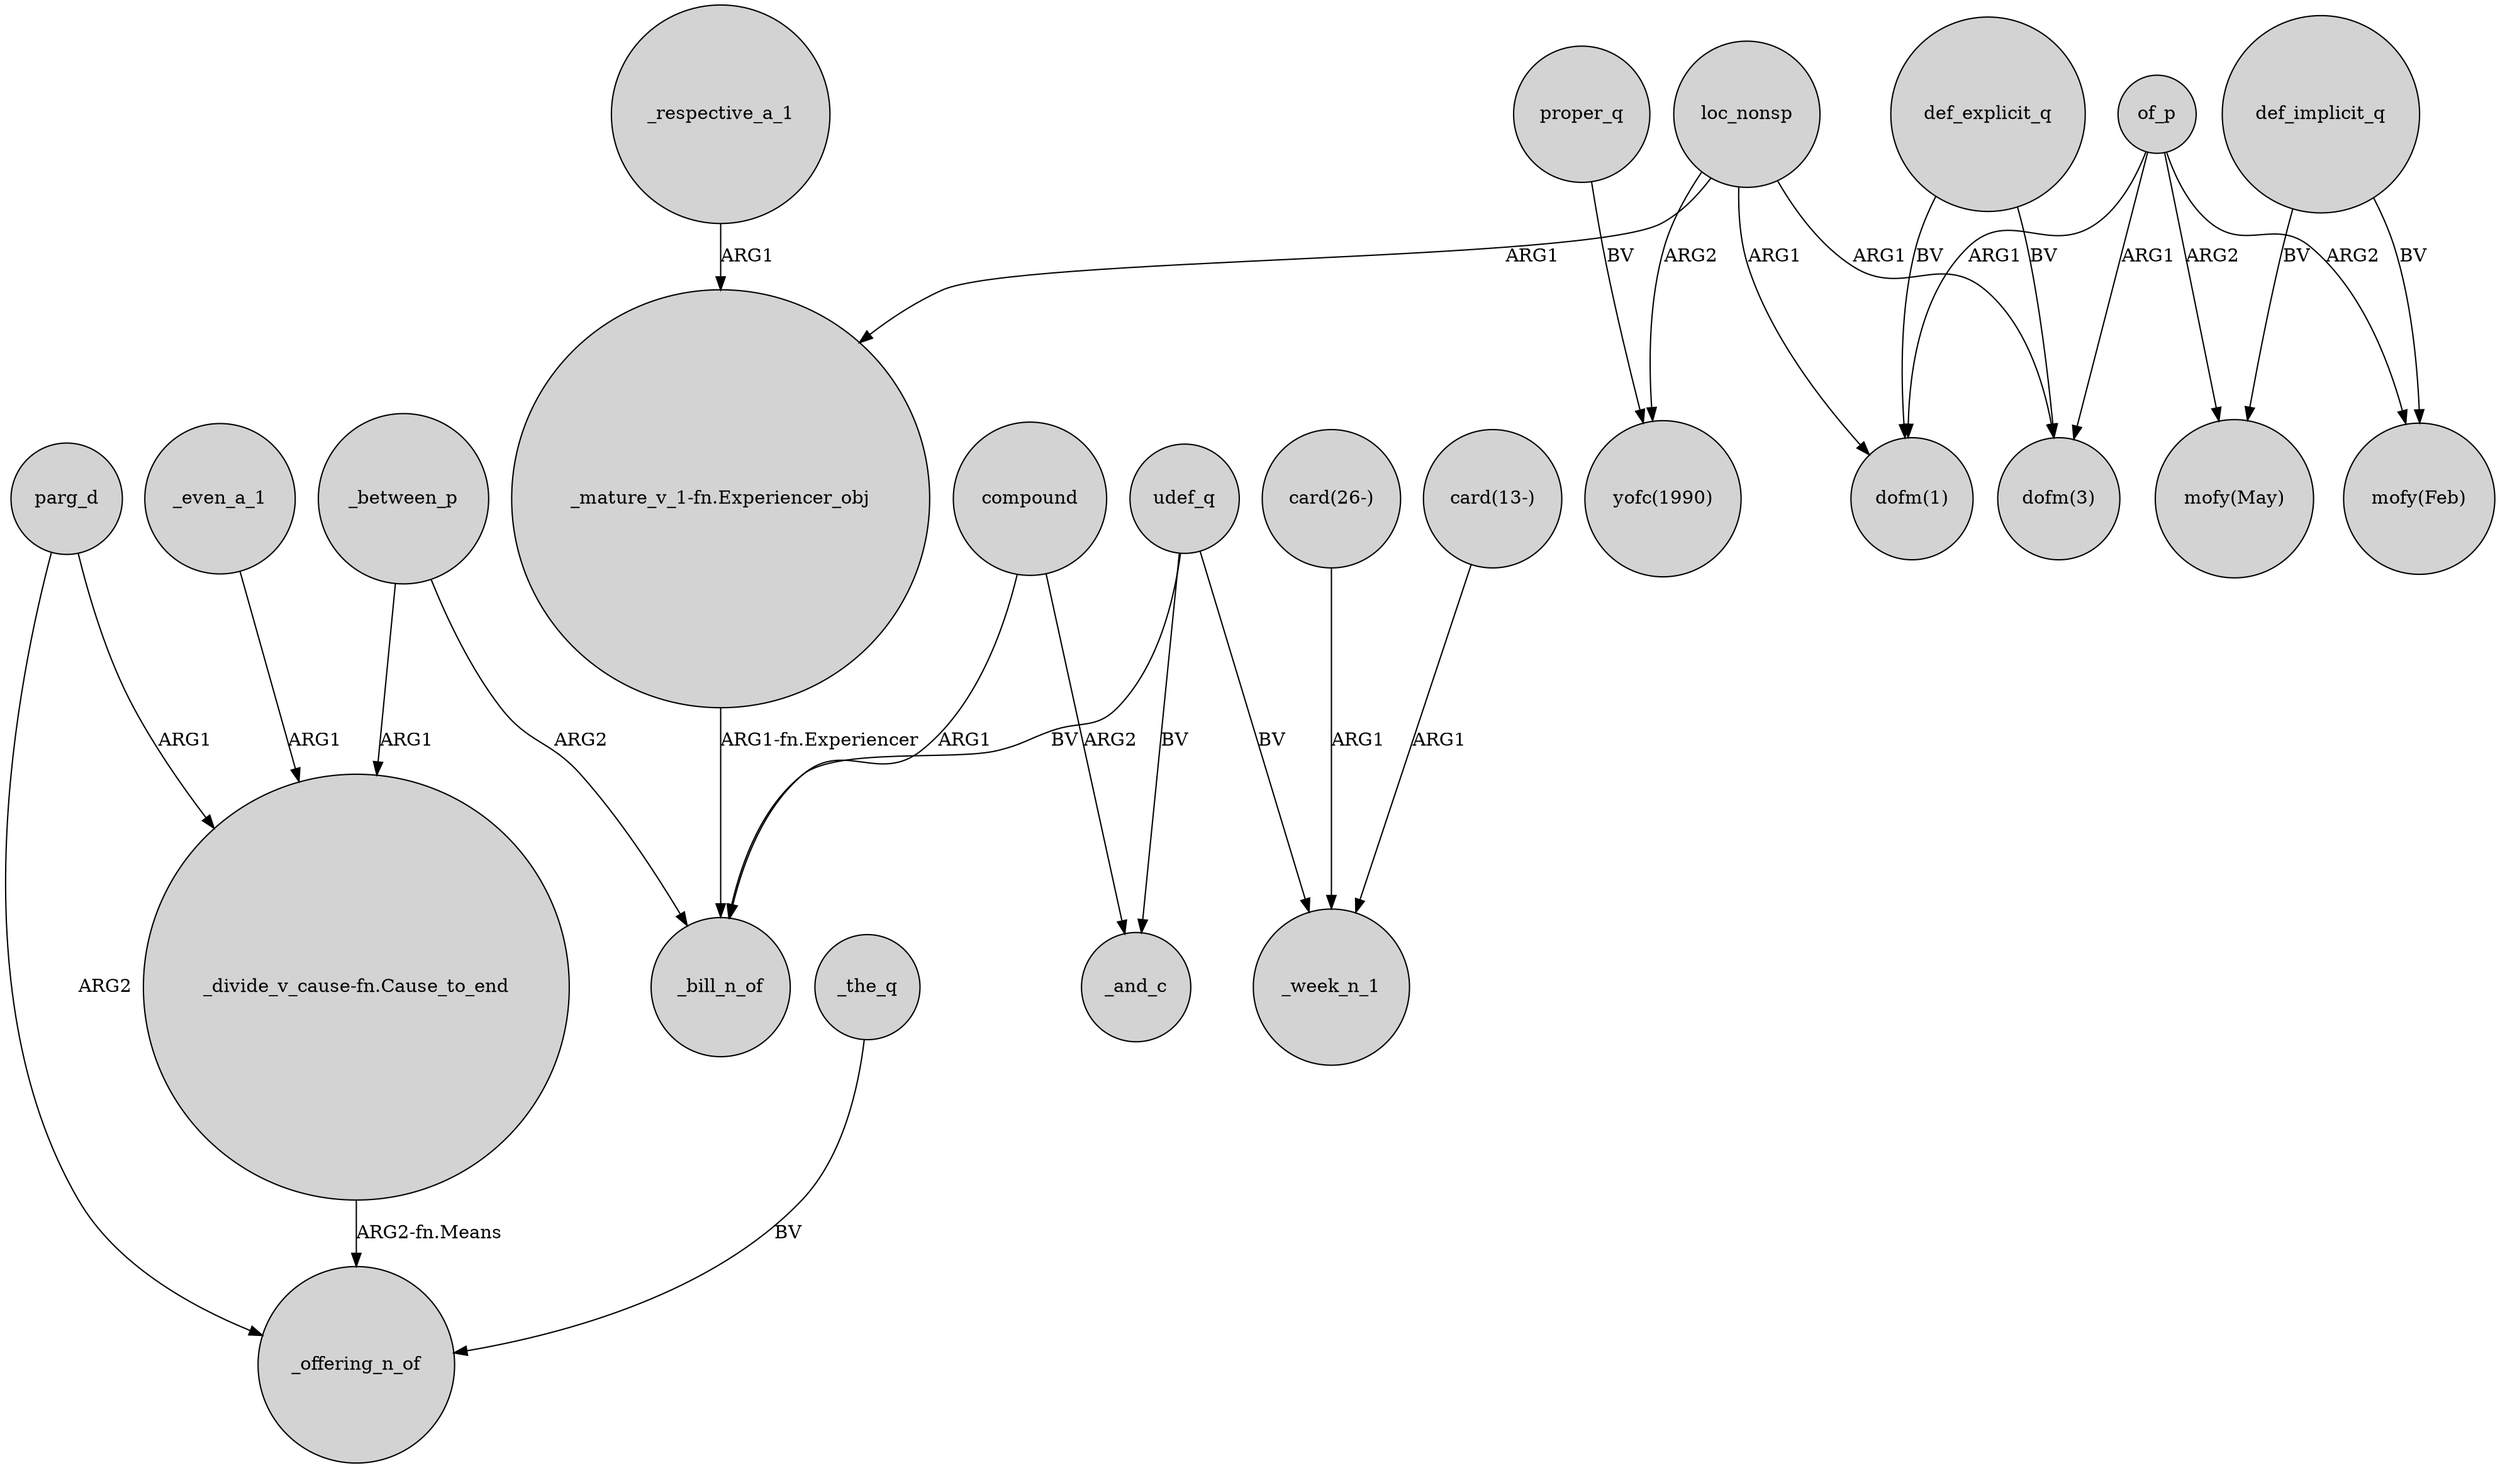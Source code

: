 digraph {
	node [shape=circle style=filled]
	_between_p -> "_divide_v_cause-fn.Cause_to_end" [label=ARG1]
	def_implicit_q -> "mofy(May)" [label=BV]
	of_p -> "mofy(Feb)" [label=ARG2]
	udef_q -> _bill_n_of [label=BV]
	_even_a_1 -> "_divide_v_cause-fn.Cause_to_end" [label=ARG1]
	_between_p -> _bill_n_of [label=ARG2]
	udef_q -> _and_c [label=BV]
	def_implicit_q -> "mofy(Feb)" [label=BV]
	compound -> _and_c [label=ARG2]
	"_divide_v_cause-fn.Cause_to_end" -> _offering_n_of [label="ARG2-fn.Means"]
	udef_q -> _week_n_1 [label=BV]
	parg_d -> "_divide_v_cause-fn.Cause_to_end" [label=ARG1]
	_respective_a_1 -> "_mature_v_1-fn.Experiencer_obj" [label=ARG1]
	def_explicit_q -> "dofm(1)" [label=BV]
	of_p -> "mofy(May)" [label=ARG2]
	_the_q -> _offering_n_of [label=BV]
	"card(26-)" -> _week_n_1 [label=ARG1]
	proper_q -> "yofc(1990)" [label=BV]
	def_explicit_q -> "dofm(3)" [label=BV]
	"card(13-)" -> _week_n_1 [label=ARG1]
	loc_nonsp -> "dofm(3)" [label=ARG1]
	parg_d -> _offering_n_of [label=ARG2]
	of_p -> "dofm(3)" [label=ARG1]
	compound -> _bill_n_of [label=ARG1]
	of_p -> "dofm(1)" [label=ARG1]
	"_mature_v_1-fn.Experiencer_obj" -> _bill_n_of [label="ARG1-fn.Experiencer"]
	loc_nonsp -> "_mature_v_1-fn.Experiencer_obj" [label=ARG1]
	loc_nonsp -> "yofc(1990)" [label=ARG2]
	loc_nonsp -> "dofm(1)" [label=ARG1]
}
